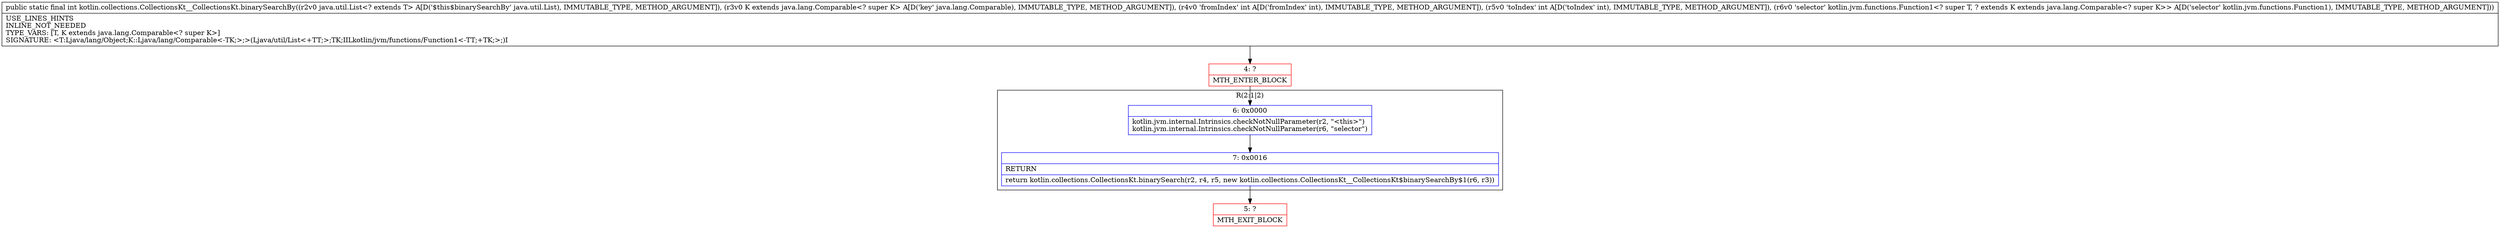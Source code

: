 digraph "CFG forkotlin.collections.CollectionsKt__CollectionsKt.binarySearchBy(Ljava\/util\/List;Ljava\/lang\/Comparable;IILkotlin\/jvm\/functions\/Function1;)I" {
subgraph cluster_Region_951698489 {
label = "R(2:1|2)";
node [shape=record,color=blue];
Node_6 [shape=record,label="{6\:\ 0x0000|kotlin.jvm.internal.Intrinsics.checkNotNullParameter(r2, \"\<this\>\")\lkotlin.jvm.internal.Intrinsics.checkNotNullParameter(r6, \"selector\")\l}"];
Node_7 [shape=record,label="{7\:\ 0x0016|RETURN\l|return kotlin.collections.CollectionsKt.binarySearch(r2, r4, r5, new kotlin.collections.CollectionsKt__CollectionsKt$binarySearchBy$1(r6, r3))\l}"];
}
Node_4 [shape=record,color=red,label="{4\:\ ?|MTH_ENTER_BLOCK\l}"];
Node_5 [shape=record,color=red,label="{5\:\ ?|MTH_EXIT_BLOCK\l}"];
MethodNode[shape=record,label="{public static final int kotlin.collections.CollectionsKt__CollectionsKt.binarySearchBy((r2v0 java.util.List\<? extends T\> A[D('$this$binarySearchBy' java.util.List), IMMUTABLE_TYPE, METHOD_ARGUMENT]), (r3v0 K extends java.lang.Comparable\<? super K\> A[D('key' java.lang.Comparable), IMMUTABLE_TYPE, METHOD_ARGUMENT]), (r4v0 'fromIndex' int A[D('fromIndex' int), IMMUTABLE_TYPE, METHOD_ARGUMENT]), (r5v0 'toIndex' int A[D('toIndex' int), IMMUTABLE_TYPE, METHOD_ARGUMENT]), (r6v0 'selector' kotlin.jvm.functions.Function1\<? super T, ? extends K extends java.lang.Comparable\<? super K\>\> A[D('selector' kotlin.jvm.functions.Function1), IMMUTABLE_TYPE, METHOD_ARGUMENT]))  | USE_LINES_HINTS\lINLINE_NOT_NEEDED\lTYPE_VARS: [T, K extends java.lang.Comparable\<? super K\>]\lSIGNATURE: \<T:Ljava\/lang\/Object;K::Ljava\/lang\/Comparable\<\-TK;\>;\>(Ljava\/util\/List\<+TT;\>;TK;IILkotlin\/jvm\/functions\/Function1\<\-TT;+TK;\>;)I\l}"];
MethodNode -> Node_4;Node_6 -> Node_7;
Node_7 -> Node_5;
Node_4 -> Node_6;
}

